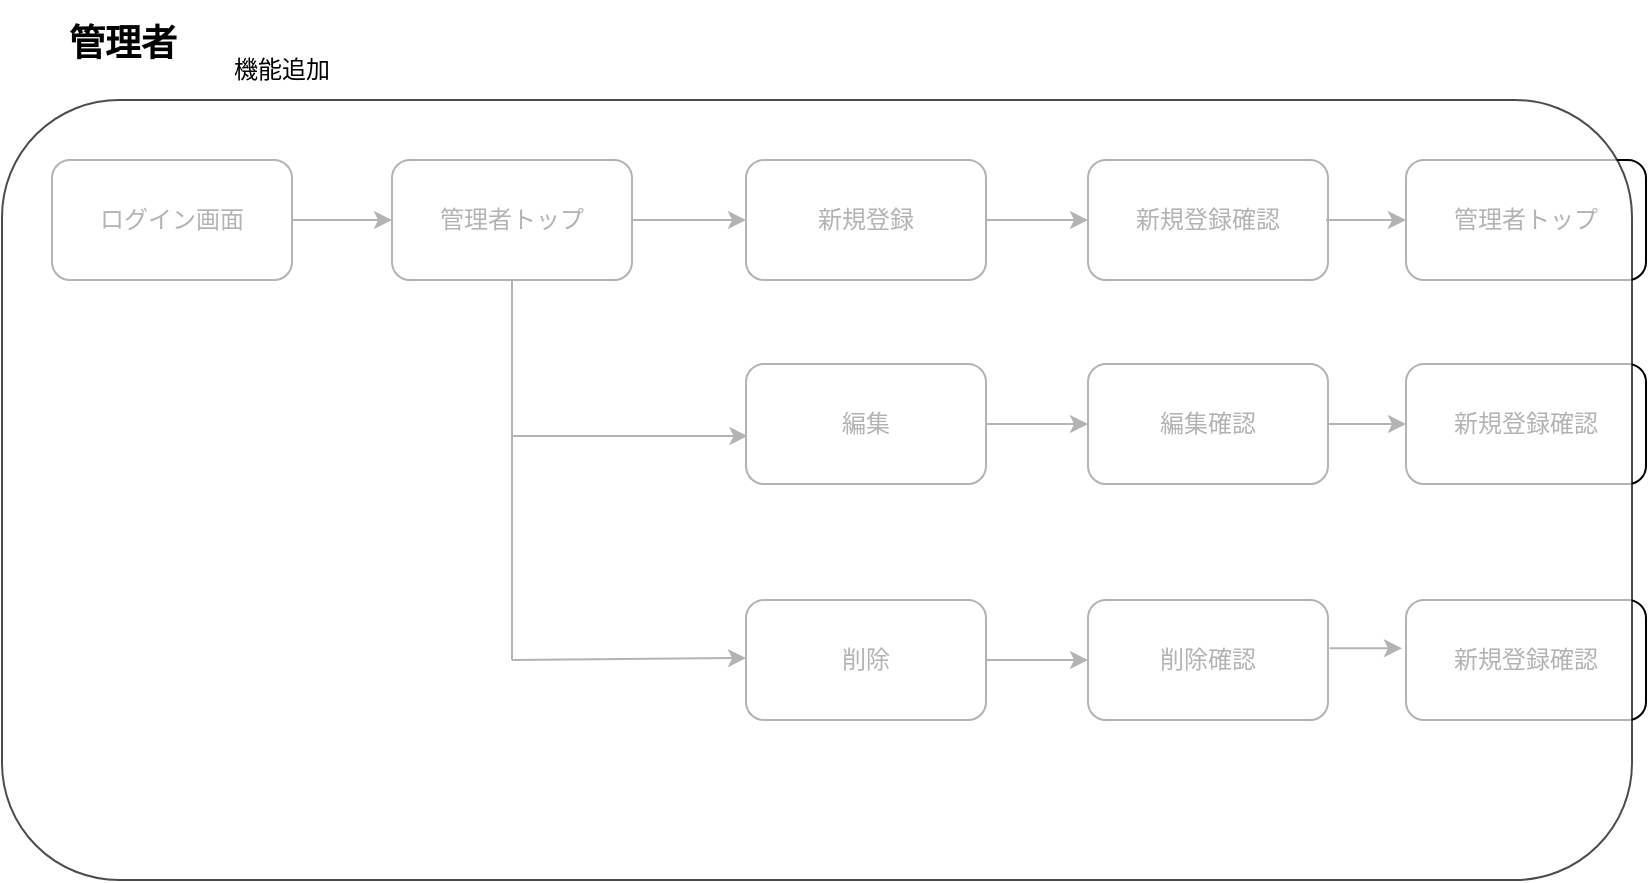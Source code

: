 <mxfile version="26.0.3">
  <diagram name="ページ1" id="JEuP_TElPKzvXPxClPZB">
    <mxGraphModel dx="794" dy="519" grid="1" gridSize="10" guides="1" tooltips="1" connect="1" arrows="1" fold="1" page="1" pageScale="1" pageWidth="827" pageHeight="1169" math="0" shadow="0">
      <root>
        <mxCell id="0" />
        <mxCell id="1" parent="0" />
        <mxCell id="BTsu5N_og1_vkZN3vqRT-2" value="&lt;span style=&quot;font-size: 18px;&quot;&gt;管理者&lt;/span&gt;" style="text;strokeColor=none;fillColor=none;html=1;fontSize=24;fontStyle=1;verticalAlign=middle;align=center;" parent="1" vertex="1">
          <mxGeometry x="15" y="20" width="100" height="40" as="geometry" />
        </mxCell>
        <mxCell id="BTsu5N_og1_vkZN3vqRT-3" value="ログイン画面" style="rounded=1;whiteSpace=wrap;html=1;" parent="1" vertex="1">
          <mxGeometry x="30" y="100" width="120" height="60" as="geometry" />
        </mxCell>
        <mxCell id="BTsu5N_og1_vkZN3vqRT-4" value="管理者トップ" style="rounded=1;whiteSpace=wrap;html=1;" parent="1" vertex="1">
          <mxGeometry x="200" y="100" width="120" height="60" as="geometry" />
        </mxCell>
        <mxCell id="BTsu5N_og1_vkZN3vqRT-5" value="新規登録" style="rounded=1;whiteSpace=wrap;html=1;" parent="1" vertex="1">
          <mxGeometry x="377" y="100" width="120" height="60" as="geometry" />
        </mxCell>
        <mxCell id="BTsu5N_og1_vkZN3vqRT-7" value="新規登録確認" style="rounded=1;whiteSpace=wrap;html=1;" parent="1" vertex="1">
          <mxGeometry x="548" y="100" width="120" height="60" as="geometry" />
        </mxCell>
        <mxCell id="BTsu5N_og1_vkZN3vqRT-14" value="編集" style="rounded=1;whiteSpace=wrap;html=1;" parent="1" vertex="1">
          <mxGeometry x="377" y="202" width="120" height="60" as="geometry" />
        </mxCell>
        <mxCell id="BTsu5N_og1_vkZN3vqRT-18" value="削除" style="rounded=1;whiteSpace=wrap;html=1;" parent="1" vertex="1">
          <mxGeometry x="377" y="320" width="120" height="60" as="geometry" />
        </mxCell>
        <mxCell id="BTsu5N_og1_vkZN3vqRT-20" value="削除確認" style="rounded=1;whiteSpace=wrap;html=1;" parent="1" vertex="1">
          <mxGeometry x="548" y="320" width="120" height="60" as="geometry" />
        </mxCell>
        <mxCell id="IootDu3HZwtONfz4J6k0-5" value="" style="edgeStyle=orthogonalEdgeStyle;rounded=0;orthogonalLoop=1;jettySize=auto;html=1;" parent="1" edge="1">
          <mxGeometry relative="1" as="geometry">
            <mxPoint x="588" y="430" as="sourcePoint" />
          </mxGeometry>
        </mxCell>
        <mxCell id="BTsu5N_og1_vkZN3vqRT-30" value="管理者トップ" style="rounded=1;whiteSpace=wrap;html=1;" parent="1" vertex="1">
          <mxGeometry x="707" y="100" width="120" height="60" as="geometry" />
        </mxCell>
        <mxCell id="IootDu3HZwtONfz4J6k0-1" value="編集確認" style="rounded=1;whiteSpace=wrap;html=1;" parent="1" vertex="1">
          <mxGeometry x="548" y="202" width="120" height="60" as="geometry" />
        </mxCell>
        <mxCell id="IootDu3HZwtONfz4J6k0-2" value="新規登録確認" style="rounded=1;whiteSpace=wrap;html=1;" parent="1" vertex="1">
          <mxGeometry x="707" y="202" width="120" height="60" as="geometry" />
        </mxCell>
        <mxCell id="IootDu3HZwtONfz4J6k0-3" value="新規登録確認" style="rounded=1;whiteSpace=wrap;html=1;" parent="1" vertex="1">
          <mxGeometry x="707" y="320" width="120" height="60" as="geometry" />
        </mxCell>
        <mxCell id="IootDu3HZwtONfz4J6k0-6" value="" style="endArrow=classic;html=1;rounded=0;entryX=0;entryY=0.5;entryDx=0;entryDy=0;" parent="1" target="BTsu5N_og1_vkZN3vqRT-4" edge="1">
          <mxGeometry width="50" height="50" relative="1" as="geometry">
            <mxPoint x="150" y="130" as="sourcePoint" />
            <mxPoint x="210" y="90" as="targetPoint" />
          </mxGeometry>
        </mxCell>
        <mxCell id="IootDu3HZwtONfz4J6k0-7" value="" style="endArrow=classic;html=1;rounded=0;entryX=0;entryY=0.5;entryDx=0;entryDy=0;exitX=1;exitY=0.5;exitDx=0;exitDy=0;" parent="1" source="BTsu5N_og1_vkZN3vqRT-4" target="BTsu5N_og1_vkZN3vqRT-5" edge="1">
          <mxGeometry width="50" height="50" relative="1" as="geometry">
            <mxPoint x="320" y="140" as="sourcePoint" />
            <mxPoint x="370" y="90" as="targetPoint" />
          </mxGeometry>
        </mxCell>
        <mxCell id="IootDu3HZwtONfz4J6k0-8" value="" style="endArrow=classic;html=1;rounded=0;exitX=1;exitY=0.5;exitDx=0;exitDy=0;entryX=0;entryY=0.5;entryDx=0;entryDy=0;" parent="1" source="BTsu5N_og1_vkZN3vqRT-14" target="IootDu3HZwtONfz4J6k0-1" edge="1">
          <mxGeometry width="50" height="50" relative="1" as="geometry">
            <mxPoint x="510" y="240" as="sourcePoint" />
            <mxPoint x="560" y="190" as="targetPoint" />
          </mxGeometry>
        </mxCell>
        <mxCell id="IootDu3HZwtONfz4J6k0-9" value="" style="endArrow=classic;html=1;rounded=0;entryX=0;entryY=0.5;entryDx=0;entryDy=0;" parent="1" target="BTsu5N_og1_vkZN3vqRT-7" edge="1">
          <mxGeometry width="50" height="50" relative="1" as="geometry">
            <mxPoint x="497" y="130" as="sourcePoint" />
            <mxPoint x="547" y="80" as="targetPoint" />
          </mxGeometry>
        </mxCell>
        <mxCell id="IootDu3HZwtONfz4J6k0-10" value="" style="endArrow=classic;html=1;rounded=0;entryX=0;entryY=0.5;entryDx=0;entryDy=0;" parent="1" target="BTsu5N_og1_vkZN3vqRT-30" edge="1">
          <mxGeometry width="50" height="50" relative="1" as="geometry">
            <mxPoint x="667" y="130" as="sourcePoint" />
            <mxPoint x="717" y="80" as="targetPoint" />
          </mxGeometry>
        </mxCell>
        <mxCell id="IootDu3HZwtONfz4J6k0-11" value="" style="endArrow=classic;html=1;rounded=0;entryX=0;entryY=0.5;entryDx=0;entryDy=0;" parent="1" target="IootDu3HZwtONfz4J6k0-2" edge="1">
          <mxGeometry width="50" height="50" relative="1" as="geometry">
            <mxPoint x="668" y="232" as="sourcePoint" />
            <mxPoint x="718" y="182" as="targetPoint" />
          </mxGeometry>
        </mxCell>
        <mxCell id="IootDu3HZwtONfz4J6k0-12" value="" style="endArrow=classic;html=1;rounded=0;entryX=0;entryY=0.5;entryDx=0;entryDy=0;" parent="1" target="BTsu5N_og1_vkZN3vqRT-20" edge="1">
          <mxGeometry width="50" height="50" relative="1" as="geometry">
            <mxPoint x="497" y="350" as="sourcePoint" />
            <mxPoint x="547" y="300" as="targetPoint" />
          </mxGeometry>
        </mxCell>
        <mxCell id="IootDu3HZwtONfz4J6k0-13" value="" style="endArrow=classic;html=1;rounded=0;entryX=-0.017;entryY=0.403;entryDx=0;entryDy=0;entryPerimeter=0;exitX=1.007;exitY=0.403;exitDx=0;exitDy=0;exitPerimeter=0;" parent="1" source="BTsu5N_og1_vkZN3vqRT-20" target="IootDu3HZwtONfz4J6k0-3" edge="1">
          <mxGeometry width="50" height="50" relative="1" as="geometry">
            <mxPoint x="510" y="240" as="sourcePoint" />
            <mxPoint x="560" y="190" as="targetPoint" />
          </mxGeometry>
        </mxCell>
        <mxCell id="IootDu3HZwtONfz4J6k0-15" value="" style="endArrow=none;html=1;rounded=0;exitX=0.5;exitY=1;exitDx=0;exitDy=0;" parent="1" source="BTsu5N_og1_vkZN3vqRT-4" edge="1">
          <mxGeometry width="50" height="50" relative="1" as="geometry">
            <mxPoint x="350" y="240" as="sourcePoint" />
            <mxPoint x="260" y="350" as="targetPoint" />
          </mxGeometry>
        </mxCell>
        <mxCell id="IootDu3HZwtONfz4J6k0-16" value="" style="endArrow=classic;html=1;rounded=0;entryX=0.006;entryY=0.601;entryDx=0;entryDy=0;entryPerimeter=0;" parent="1" target="BTsu5N_og1_vkZN3vqRT-14" edge="1">
          <mxGeometry width="50" height="50" relative="1" as="geometry">
            <mxPoint x="260" y="238" as="sourcePoint" />
            <mxPoint x="400" y="190" as="targetPoint" />
          </mxGeometry>
        </mxCell>
        <mxCell id="IootDu3HZwtONfz4J6k0-17" value="" style="endArrow=classic;html=1;rounded=0;entryX=0.006;entryY=0.601;entryDx=0;entryDy=0;entryPerimeter=0;" parent="1" edge="1">
          <mxGeometry width="50" height="50" relative="1" as="geometry">
            <mxPoint x="260" y="350" as="sourcePoint" />
            <mxPoint x="377" y="349" as="targetPoint" />
          </mxGeometry>
        </mxCell>
        <mxCell id="IMqbN7zxzLVqedd16lbe-1" value="" style="rounded=1;whiteSpace=wrap;html=1;opacity=70;" vertex="1" parent="1">
          <mxGeometry x="5" y="70" width="815" height="390" as="geometry" />
        </mxCell>
        <mxCell id="IMqbN7zxzLVqedd16lbe-2" value="機能追加" style="text;html=1;align=center;verticalAlign=middle;whiteSpace=wrap;rounded=0;" vertex="1" parent="1">
          <mxGeometry x="115" y="40" width="60" height="30" as="geometry" />
        </mxCell>
      </root>
    </mxGraphModel>
  </diagram>
</mxfile>
